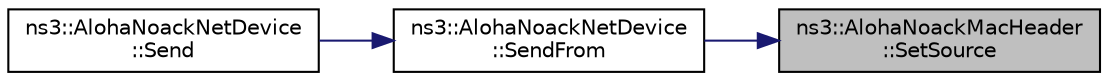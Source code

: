 digraph "ns3::AlohaNoackMacHeader::SetSource"
{
 // LATEX_PDF_SIZE
  edge [fontname="Helvetica",fontsize="10",labelfontname="Helvetica",labelfontsize="10"];
  node [fontname="Helvetica",fontsize="10",shape=record];
  rankdir="RL";
  Node1 [label="ns3::AlohaNoackMacHeader\l::SetSource",height=0.2,width=0.4,color="black", fillcolor="grey75", style="filled", fontcolor="black",tooltip="Set the source address."];
  Node1 -> Node2 [dir="back",color="midnightblue",fontsize="10",style="solid",fontname="Helvetica"];
  Node2 [label="ns3::AlohaNoackNetDevice\l::SendFrom",height=0.2,width=0.4,color="black", fillcolor="white", style="filled",URL="$classns3_1_1_aloha_noack_net_device.html#ad8ce59285f5bcbab9ceaef2d551e3087",tooltip=" "];
  Node2 -> Node3 [dir="back",color="midnightblue",fontsize="10",style="solid",fontname="Helvetica"];
  Node3 [label="ns3::AlohaNoackNetDevice\l::Send",height=0.2,width=0.4,color="black", fillcolor="white", style="filled",URL="$classns3_1_1_aloha_noack_net_device.html#aa5fb8d99bbcfade79b07ff3117dadd41",tooltip=" "];
}
